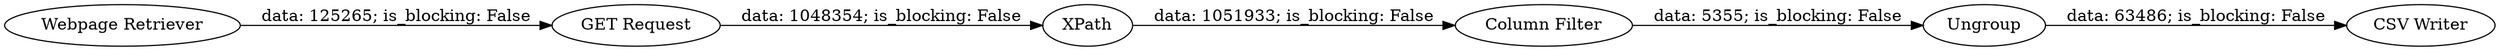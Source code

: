 digraph {
	"-7436937500164041627_5" [label=Ungroup]
	"-7436937500164041627_2" [label="GET Request"]
	"-7436937500164041627_6" [label="CSV Writer"]
	"-7436937500164041627_3" [label=XPath]
	"-7436937500164041627_4" [label="Column Filter"]
	"-7436937500164041627_1" [label="Webpage Retriever"]
	"-7436937500164041627_1" -> "-7436937500164041627_2" [label="data: 125265; is_blocking: False"]
	"-7436937500164041627_5" -> "-7436937500164041627_6" [label="data: 63486; is_blocking: False"]
	"-7436937500164041627_3" -> "-7436937500164041627_4" [label="data: 1051933; is_blocking: False"]
	"-7436937500164041627_4" -> "-7436937500164041627_5" [label="data: 5355; is_blocking: False"]
	"-7436937500164041627_2" -> "-7436937500164041627_3" [label="data: 1048354; is_blocking: False"]
	rankdir=LR
}
